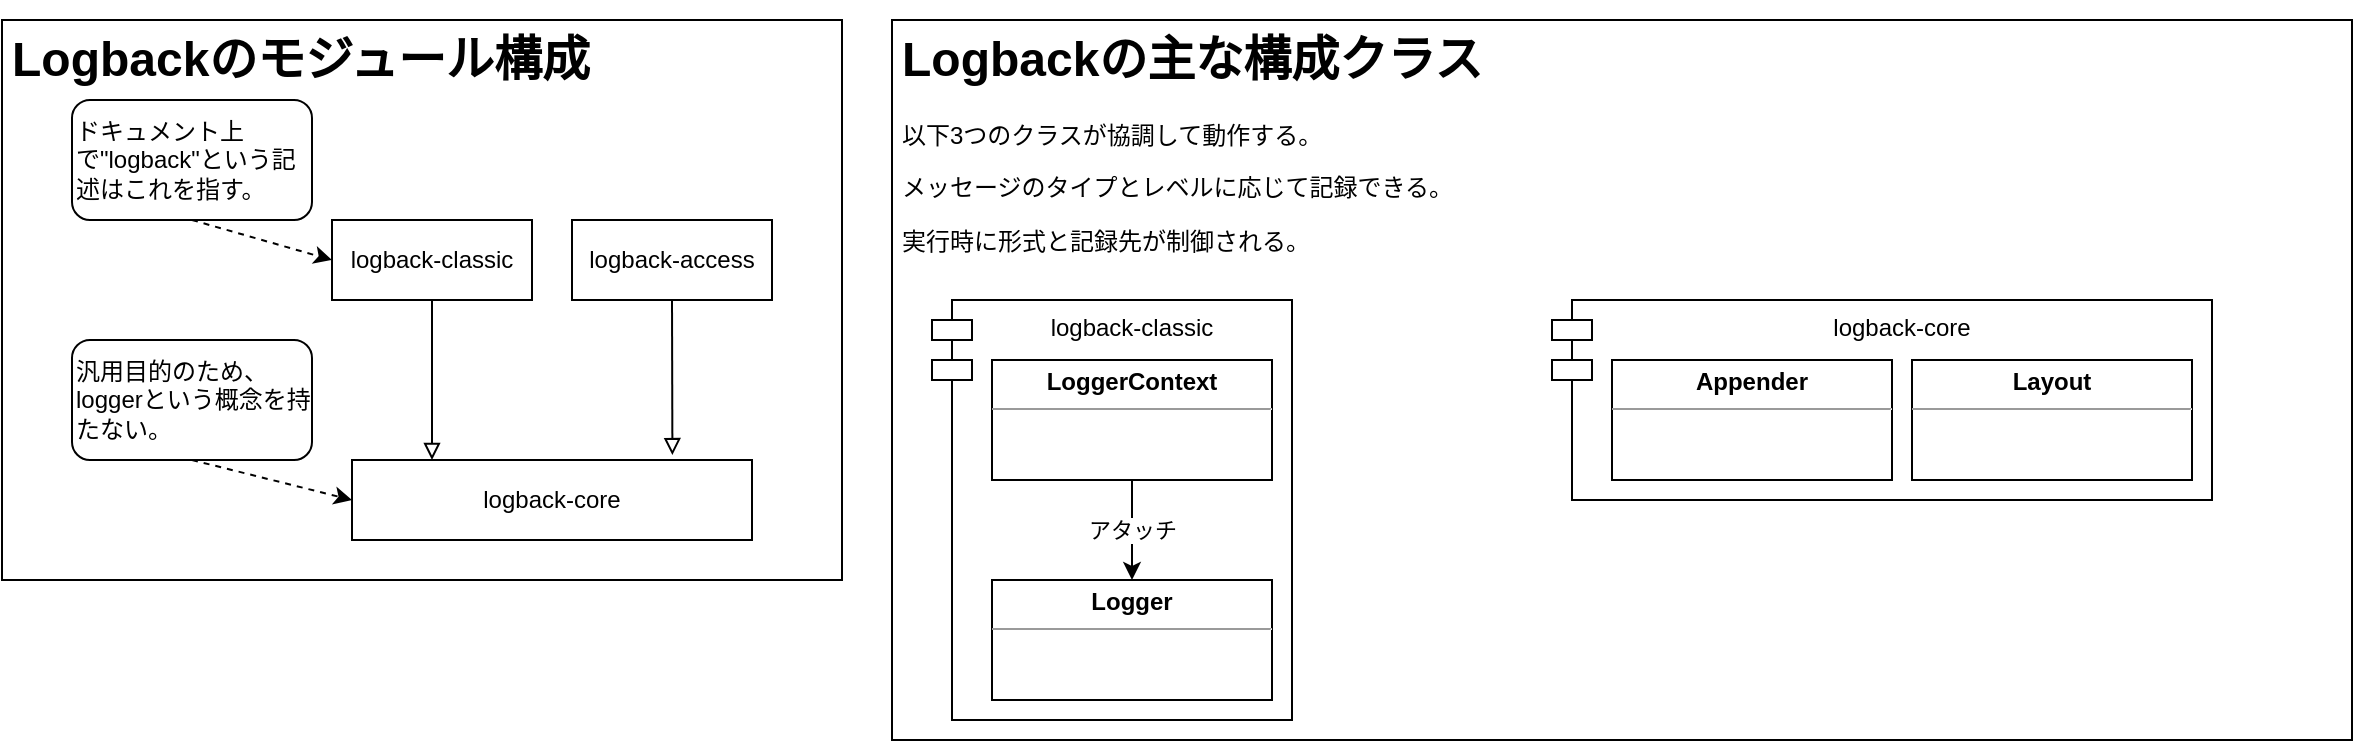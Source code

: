 <mxfile version="20.5.1" type="github">
  <diagram id="vHHTRy6oj6F_zs_hj-PX" name="architecture">
    <mxGraphModel dx="694" dy="426" grid="1" gridSize="10" guides="1" tooltips="1" connect="1" arrows="1" fold="1" page="1" pageScale="1" pageWidth="1169" pageHeight="827" math="0" shadow="0">
      <root>
        <mxCell id="0" />
        <mxCell id="1" parent="0" />
        <mxCell id="7K3nJ44wm9ZJKXJSP0wh-19" value="&lt;h1&gt;Logbackのモジュール構成&lt;/h1&gt;" style="rounded=0;whiteSpace=wrap;html=1;spacing=5;container=0;align=left;verticalAlign=top;spacingTop=-20;" vertex="1" parent="1">
          <mxGeometry x="35" y="40" width="420" height="280" as="geometry" />
        </mxCell>
        <mxCell id="7K3nJ44wm9ZJKXJSP0wh-1" value="logback-core" style="rounded=0;whiteSpace=wrap;html=1;" vertex="1" parent="1">
          <mxGeometry x="210" y="260" width="200" height="40" as="geometry" />
        </mxCell>
        <object label="logback-classic" 備考="log4jの改善版に相当" id="7K3nJ44wm9ZJKXJSP0wh-2">
          <mxCell style="rounded=0;whiteSpace=wrap;html=1;" vertex="1" parent="1">
            <mxGeometry x="200" y="140" width="100" height="40" as="geometry" />
          </mxCell>
        </object>
        <mxCell id="7K3nJ44wm9ZJKXJSP0wh-3" value="" style="endArrow=block;html=1;rounded=0;exitX=0.5;exitY=1;exitDx=0;exitDy=0;endFill=0;" edge="1" parent="1" source="7K3nJ44wm9ZJKXJSP0wh-2">
          <mxGeometry width="50" height="50" relative="1" as="geometry">
            <mxPoint x="280" y="290" as="sourcePoint" />
            <mxPoint x="250" y="260" as="targetPoint" />
          </mxGeometry>
        </mxCell>
        <object label="logback-access" 備考="・・HTTPアクセスのログ機能を提供するために、サーブレット コンテナーと統合" id="7K3nJ44wm9ZJKXJSP0wh-5">
          <mxCell style="rounded=0;whiteSpace=wrap;html=1;" vertex="1" parent="1">
            <mxGeometry x="320" y="140" width="100" height="40" as="geometry" />
          </mxCell>
        </object>
        <mxCell id="7K3nJ44wm9ZJKXJSP0wh-6" value="" style="endArrow=block;html=1;rounded=0;exitX=0.5;exitY=1;exitDx=0;exitDy=0;entryX=0.801;entryY=-0.061;entryDx=0;entryDy=0;entryPerimeter=0;endFill=0;" edge="1" source="7K3nJ44wm9ZJKXJSP0wh-5" parent="1" target="7K3nJ44wm9ZJKXJSP0wh-1">
          <mxGeometry width="50" height="50" relative="1" as="geometry">
            <mxPoint x="430" y="290" as="sourcePoint" />
            <mxPoint x="421" y="261" as="targetPoint" />
          </mxGeometry>
        </mxCell>
        <mxCell id="7K3nJ44wm9ZJKXJSP0wh-10" value="" style="endArrow=classic;dashed=1;html=1;rounded=0;exitX=0.5;exitY=1;exitDx=0;exitDy=0;entryX=0;entryY=0.5;entryDx=0;entryDy=0;endFill=1;" edge="1" parent="1" source="7K3nJ44wm9ZJKXJSP0wh-20" target="7K3nJ44wm9ZJKXJSP0wh-2">
          <mxGeometry width="50" height="50" relative="1" as="geometry">
            <mxPoint x="135" y="140" as="sourcePoint" />
            <mxPoint x="360" y="180" as="targetPoint" />
          </mxGeometry>
        </mxCell>
        <mxCell id="7K3nJ44wm9ZJKXJSP0wh-20" value="&lt;span style=&quot;&quot;&gt;ドキュメント上で&quot;logback&quot;という記述はこれを指す。&lt;/span&gt;" style="rounded=1;whiteSpace=wrap;html=1;align=left;" vertex="1" parent="1">
          <mxGeometry x="70" y="80" width="120" height="60" as="geometry" />
        </mxCell>
        <mxCell id="7K3nJ44wm9ZJKXJSP0wh-21" value="&lt;p style=&quot;line-height: 0.8;&quot;&gt;&lt;/p&gt;&lt;h1&gt;Logbackの主な構成クラス&lt;/h1&gt;&lt;p&gt;以下3つのクラスが協調して動作する。&lt;/p&gt;&lt;p&gt;メッセージのタイプとレベルに応じて記録できる。&lt;/p&gt;&lt;p&gt;実行時に形式と記録先が制御される。&lt;/p&gt;&lt;p&gt;&lt;/p&gt;" style="text;html=1;strokeColor=default;fillColor=#FFFFFF;spacing=5;spacingTop=-20;whiteSpace=wrap;overflow=hidden;rounded=0;" vertex="1" parent="1">
          <mxGeometry x="480" y="40" width="730" height="360" as="geometry" />
        </mxCell>
        <mxCell id="7K3nJ44wm9ZJKXJSP0wh-23" value="logback-classic" style="shape=module;align=left;spacingLeft=20;align=center;verticalAlign=top;strokeColor=default;fillColor=#FFFFFF;" vertex="1" parent="1">
          <mxGeometry x="500" y="180" width="180" height="210" as="geometry" />
        </mxCell>
        <mxCell id="7K3nJ44wm9ZJKXJSP0wh-12" value="&lt;p style=&quot;margin:0px;margin-top:4px;text-align:center;&quot;&gt;&lt;b&gt;LoggerContext&lt;/b&gt;&lt;/p&gt;&lt;hr size=&quot;1&quot;&gt;&lt;div style=&quot;height:2px;&quot;&gt;&lt;/div&gt;" style="verticalAlign=top;align=left;overflow=fill;fontSize=12;fontFamily=Helvetica;html=1;container=0;" vertex="1" parent="1">
          <mxGeometry x="530" y="210" width="140" height="60" as="geometry" />
        </mxCell>
        <mxCell id="7K3nJ44wm9ZJKXJSP0wh-25" value="&lt;span style=&quot;&quot;&gt;汎用目的のため、loggerという概念を持たない。&lt;/span&gt;" style="rounded=1;whiteSpace=wrap;html=1;align=left;" vertex="1" parent="1">
          <mxGeometry x="70" y="200" width="120" height="60" as="geometry" />
        </mxCell>
        <mxCell id="7K3nJ44wm9ZJKXJSP0wh-26" value="" style="endArrow=classic;dashed=1;html=1;rounded=0;exitX=0.5;exitY=1;exitDx=0;exitDy=0;entryX=0;entryY=0.5;entryDx=0;entryDy=0;endFill=1;" edge="1" parent="1" source="7K3nJ44wm9ZJKXJSP0wh-25" target="7K3nJ44wm9ZJKXJSP0wh-1">
          <mxGeometry width="50" height="50" relative="1" as="geometry">
            <mxPoint x="120" y="290" as="sourcePoint" />
            <mxPoint x="190" y="310" as="targetPoint" />
          </mxGeometry>
        </mxCell>
        <mxCell id="7K3nJ44wm9ZJKXJSP0wh-27" value="" style="group" vertex="1" connectable="0" parent="1">
          <mxGeometry x="810" y="180" width="330" height="100" as="geometry" />
        </mxCell>
        <mxCell id="7K3nJ44wm9ZJKXJSP0wh-24" value="logback-core" style="shape=module;align=left;spacingLeft=20;align=center;verticalAlign=top;strokeColor=default;fillColor=#FFFFFF;" vertex="1" parent="7K3nJ44wm9ZJKXJSP0wh-27">
          <mxGeometry width="330" height="100" as="geometry" />
        </mxCell>
        <mxCell id="7K3nJ44wm9ZJKXJSP0wh-13" value="&lt;p style=&quot;margin:0px;margin-top:4px;text-align:center;&quot;&gt;&lt;b&gt;Appender&lt;/b&gt;&lt;/p&gt;&lt;hr size=&quot;1&quot;&gt;&lt;div style=&quot;height:2px;&quot;&gt;&lt;/div&gt;" style="verticalAlign=top;align=left;overflow=fill;fontSize=12;fontFamily=Helvetica;html=1;container=0;" vertex="1" parent="7K3nJ44wm9ZJKXJSP0wh-27">
          <mxGeometry x="30" y="30" width="140" height="60" as="geometry" />
        </mxCell>
        <mxCell id="7K3nJ44wm9ZJKXJSP0wh-14" value="&lt;p style=&quot;margin:0px;margin-top:4px;text-align:center;&quot;&gt;&lt;b&gt;Layout&lt;/b&gt;&lt;/p&gt;&lt;hr size=&quot;1&quot;&gt;&lt;div style=&quot;height:2px;&quot;&gt;&lt;/div&gt;" style="verticalAlign=top;align=left;overflow=fill;fontSize=12;fontFamily=Helvetica;html=1;container=0;" vertex="1" parent="7K3nJ44wm9ZJKXJSP0wh-27">
          <mxGeometry x="180" y="30" width="140" height="60" as="geometry" />
        </mxCell>
        <mxCell id="7K3nJ44wm9ZJKXJSP0wh-28" value="&lt;p style=&quot;margin:0px;margin-top:4px;text-align:center;&quot;&gt;&lt;b&gt;Logger&lt;/b&gt;&lt;/p&gt;&lt;hr size=&quot;1&quot;&gt;&lt;div style=&quot;height:2px;&quot;&gt;&lt;/div&gt;" style="verticalAlign=top;align=left;overflow=fill;fontSize=12;fontFamily=Helvetica;html=1;container=0;" vertex="1" parent="1">
          <mxGeometry x="530" y="320" width="140" height="60" as="geometry" />
        </mxCell>
        <mxCell id="7K3nJ44wm9ZJKXJSP0wh-29" value="アタッチ" style="endArrow=none;html=1;rounded=0;entryX=0.5;entryY=1;entryDx=0;entryDy=0;exitX=0.5;exitY=0;exitDx=0;exitDy=0;endFill=0;startArrow=classic;startFill=1;" edge="1" parent="1" source="7K3nJ44wm9ZJKXJSP0wh-28" target="7K3nJ44wm9ZJKXJSP0wh-12">
          <mxGeometry width="50" height="50" relative="1" as="geometry">
            <mxPoint x="550" y="430" as="sourcePoint" />
            <mxPoint x="600" y="380" as="targetPoint" />
          </mxGeometry>
        </mxCell>
      </root>
    </mxGraphModel>
  </diagram>
</mxfile>
